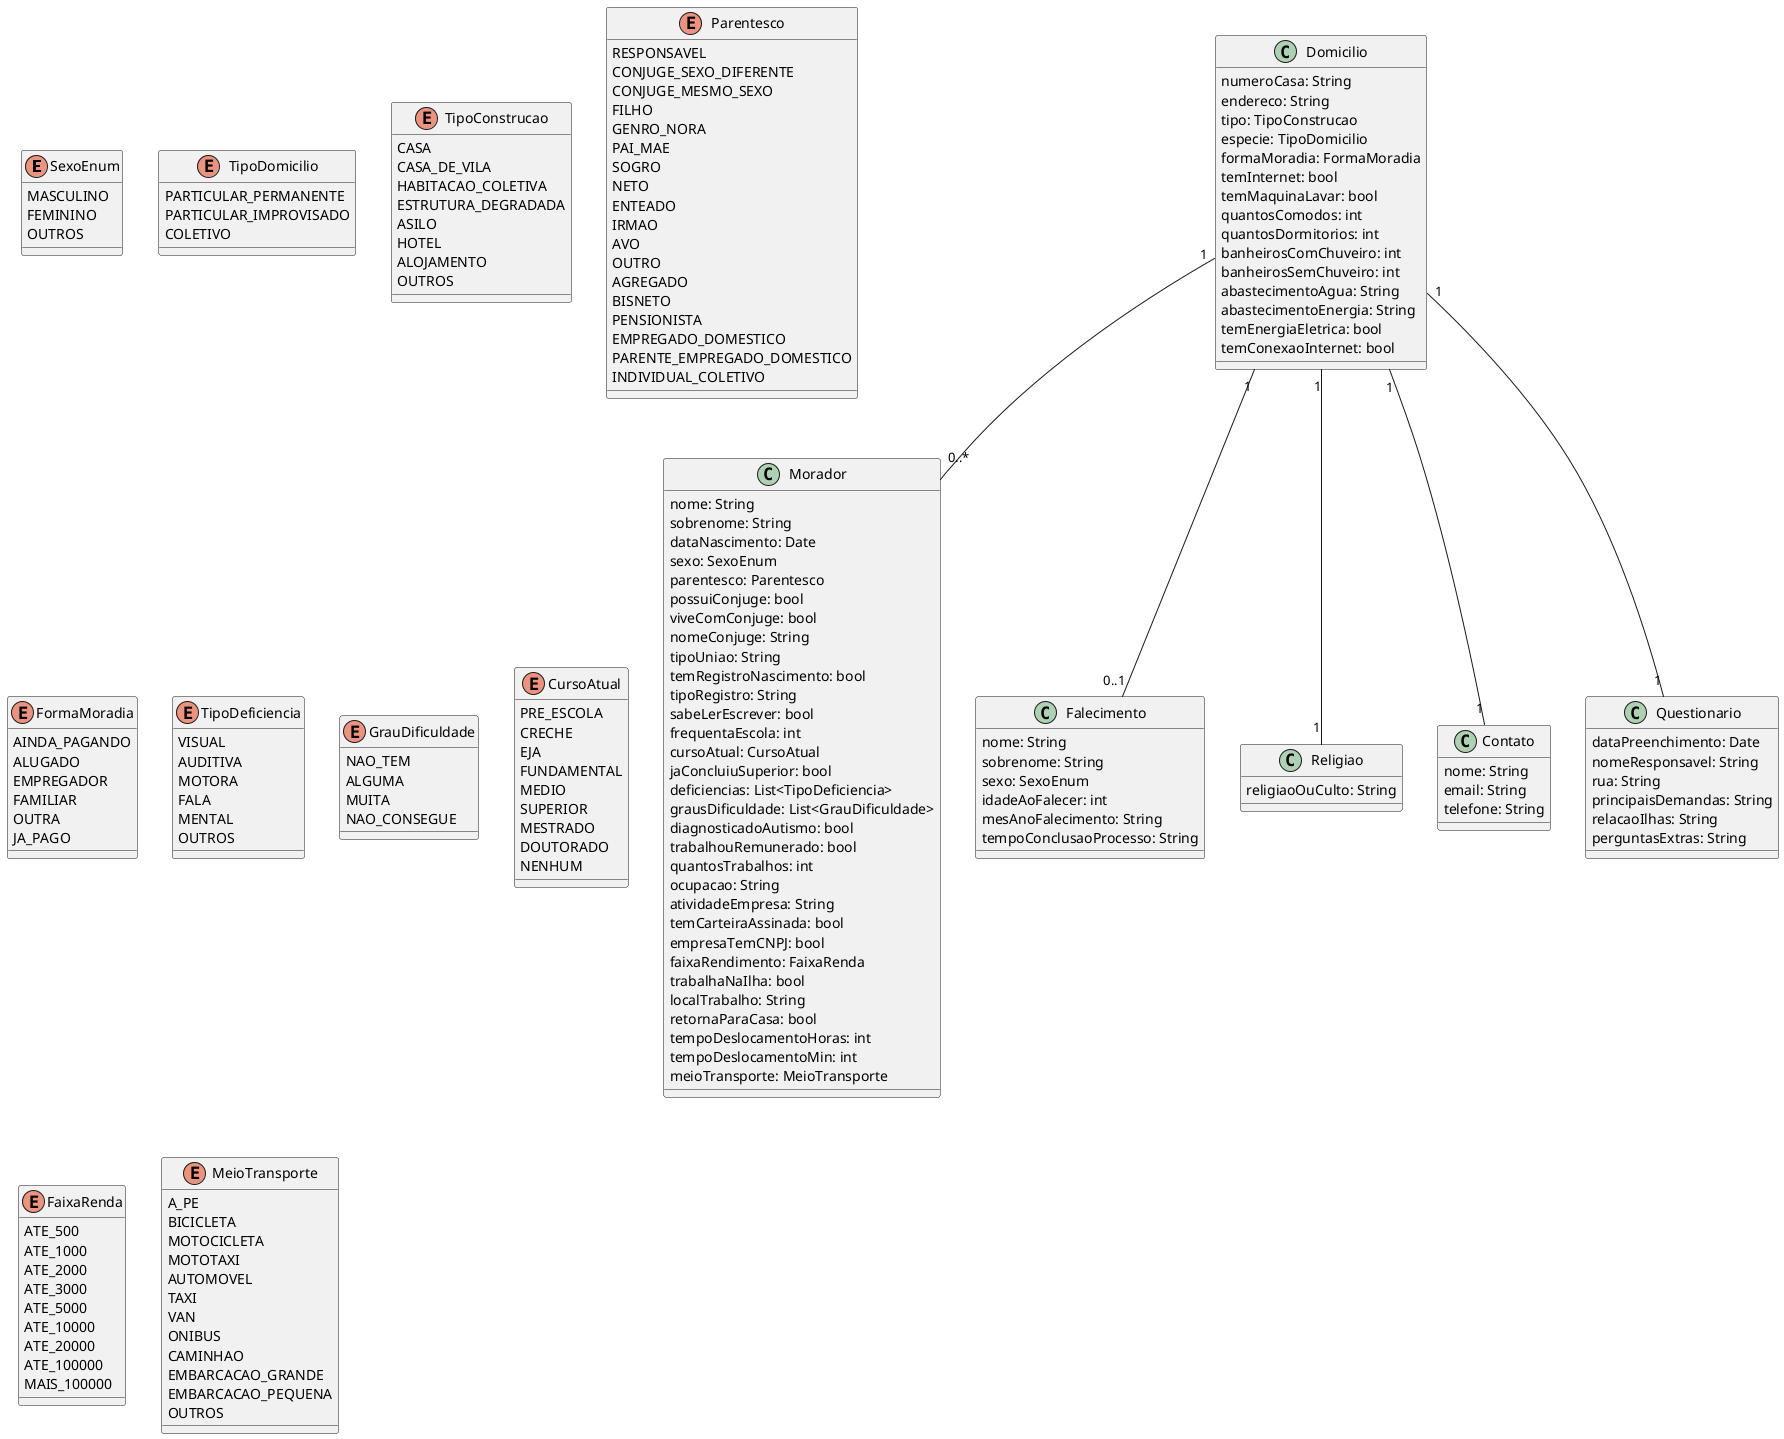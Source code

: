 @startuml Diagrama De Classes

enum SexoEnum {
  MASCULINO
  FEMININO
  OUTROS
}

enum TipoDomicilio {
  PARTICULAR_PERMANENTE
  PARTICULAR_IMPROVISADO
  COLETIVO
}

enum TipoConstrucao {
  CASA
  CASA_DE_VILA
  HABITACAO_COLETIVA
  ESTRUTURA_DEGRADADA
  ASILO
  HOTEL
  ALOJAMENTO
  OUTROS
}

enum Parentesco {
  RESPONSAVEL
  CONJUGE_SEXO_DIFERENTE
  CONJUGE_MESMO_SEXO
  FILHO
  GENRO_NORA
  PAI_MAE
  SOGRO
  NETO
  ENTEADO
  IRMAO
  AVO
  OUTRO
  AGREGADO
  BISNETO
  PENSIONISTA
  EMPREGADO_DOMESTICO
  PARENTE_EMPREGADO_DOMESTICO
  INDIVIDUAL_COLETIVO
}

enum FormaMoradia {
  AINDA_PAGANDO
  ALUGADO
  EMPREGADOR
  FAMILIAR
  OUTRA
  JA_PAGO
}

enum TipoDeficiencia {
  VISUAL
  AUDITIVA
  MOTORA
  FALA
  MENTAL
  OUTROS
}

enum GrauDificuldade {
  NAO_TEM
  ALGUMA
  MUITA
  NAO_CONSEGUE
}

enum CursoAtual {
  PRE_ESCOLA
  CRECHE
  EJA
  FUNDAMENTAL
  MEDIO
  SUPERIOR
  MESTRADO
  DOUTORADO
  NENHUM
}

enum FaixaRenda {
  ATE_500
  ATE_1000
  ATE_2000
  ATE_3000
  ATE_5000
  ATE_10000
  ATE_20000
  ATE_100000
  MAIS_100000
}

enum MeioTransporte {
  A_PE
  BICICLETA
  MOTOCICLETA
  MOTOTAXI
  AUTOMOVEL
  TAXI
  VAN
  ONIBUS
  CAMINHAO
  EMBARCACAO_GRANDE
  EMBARCACAO_PEQUENA
  OUTROS
}

' Classes

class Domicilio {
  numeroCasa: String
  endereco: String
  tipo: TipoConstrucao
  especie: TipoDomicilio
  formaMoradia: FormaMoradia
  temInternet: bool
  temMaquinaLavar: bool
  quantosComodos: int
  quantosDormitorios: int
  banheirosComChuveiro: int
  banheirosSemChuveiro: int
  abastecimentoAgua: String
  abastecimentoEnergia: String
  temEnergiaEletrica: bool
  temConexaoInternet: bool
}

class Morador {
  nome: String
  sobrenome: String
  dataNascimento: Date
  sexo: SexoEnum
  parentesco: Parentesco
  possuiConjuge: bool
  viveComConjuge: bool
  nomeConjuge: String
  tipoUniao: String
  temRegistroNascimento: bool
  tipoRegistro: String
  sabeLerEscrever: bool
  frequentaEscola: int
  cursoAtual: CursoAtual
  jaConcluiuSuperior: bool
  deficiencias: List<TipoDeficiencia>
  grausDificuldade: List<GrauDificuldade>
  diagnosticadoAutismo: bool
  trabalhouRemunerado: bool
  quantosTrabalhos: int
  ocupacao: String
  atividadeEmpresa: String
  temCarteiraAssinada: bool
  empresaTemCNPJ: bool
  faixaRendimento: FaixaRenda
  trabalhaNaIlha: bool
  localTrabalho: String
  retornaParaCasa: bool
  tempoDeslocamentoHoras: int
  tempoDeslocamentoMin: int
  meioTransporte: MeioTransporte
}

class Falecimento {
  nome: String
  sobrenome: String
  sexo: SexoEnum
  idadeAoFalecer: int
  mesAnoFalecimento: String
  tempoConclusaoProcesso: String
}

class Religiao {
  religiaoOuCulto: String
}

class Contato {
  nome: String
  email: String
  telefone: String
}

class Questionario {
  dataPreenchimento: Date
  nomeResponsavel: String
  rua: String
  principaisDemandas: String
  relacaoIlhas: String
  perguntasExtras: String
}

' Relacionamentos

Domicilio "1" -- "0..*" Morador
Domicilio "1" -- "0..1" Falecimento
Domicilio "1" -- "1" Religiao
Domicilio "1" -- "1" Contato
Domicilio "1" -- "1" Questionario

@enduml

